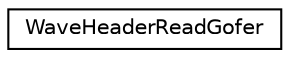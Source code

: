 digraph "Graphical Class Hierarchy"
{
  edge [fontname="Helvetica",fontsize="10",labelfontname="Helvetica",labelfontsize="10"];
  node [fontname="Helvetica",fontsize="10",shape=record];
  rankdir="LR";
  Node0 [label="WaveHeaderReadGofer",height=0.2,width=0.4,color="black", fillcolor="white", style="filled",URL="$structkaldi_1_1WaveHeaderReadGofer.html"];
}
